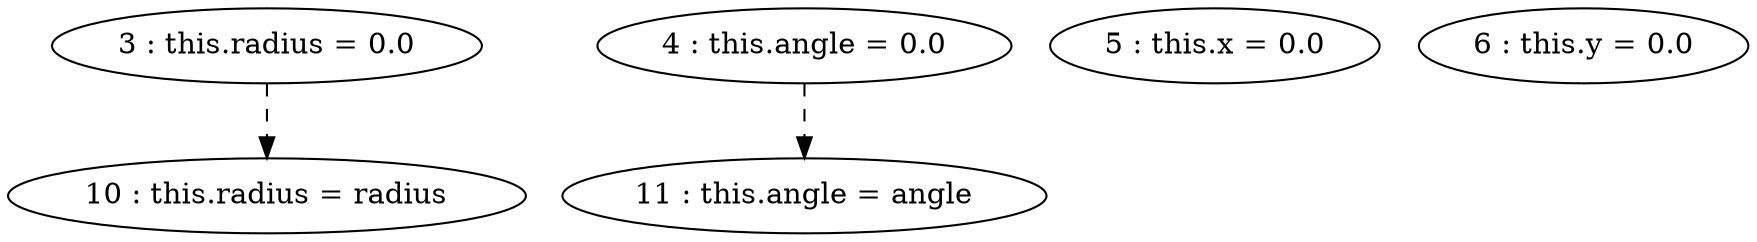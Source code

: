 digraph G {
"3 : this.radius = 0.0"
"3 : this.radius = 0.0" -> "10 : this.radius = radius" [style=dashed]
"4 : this.angle = 0.0"
"4 : this.angle = 0.0" -> "11 : this.angle = angle" [style=dashed]
"5 : this.x = 0.0"
"6 : this.y = 0.0"
"10 : this.radius = radius"
"11 : this.angle = angle"
}
